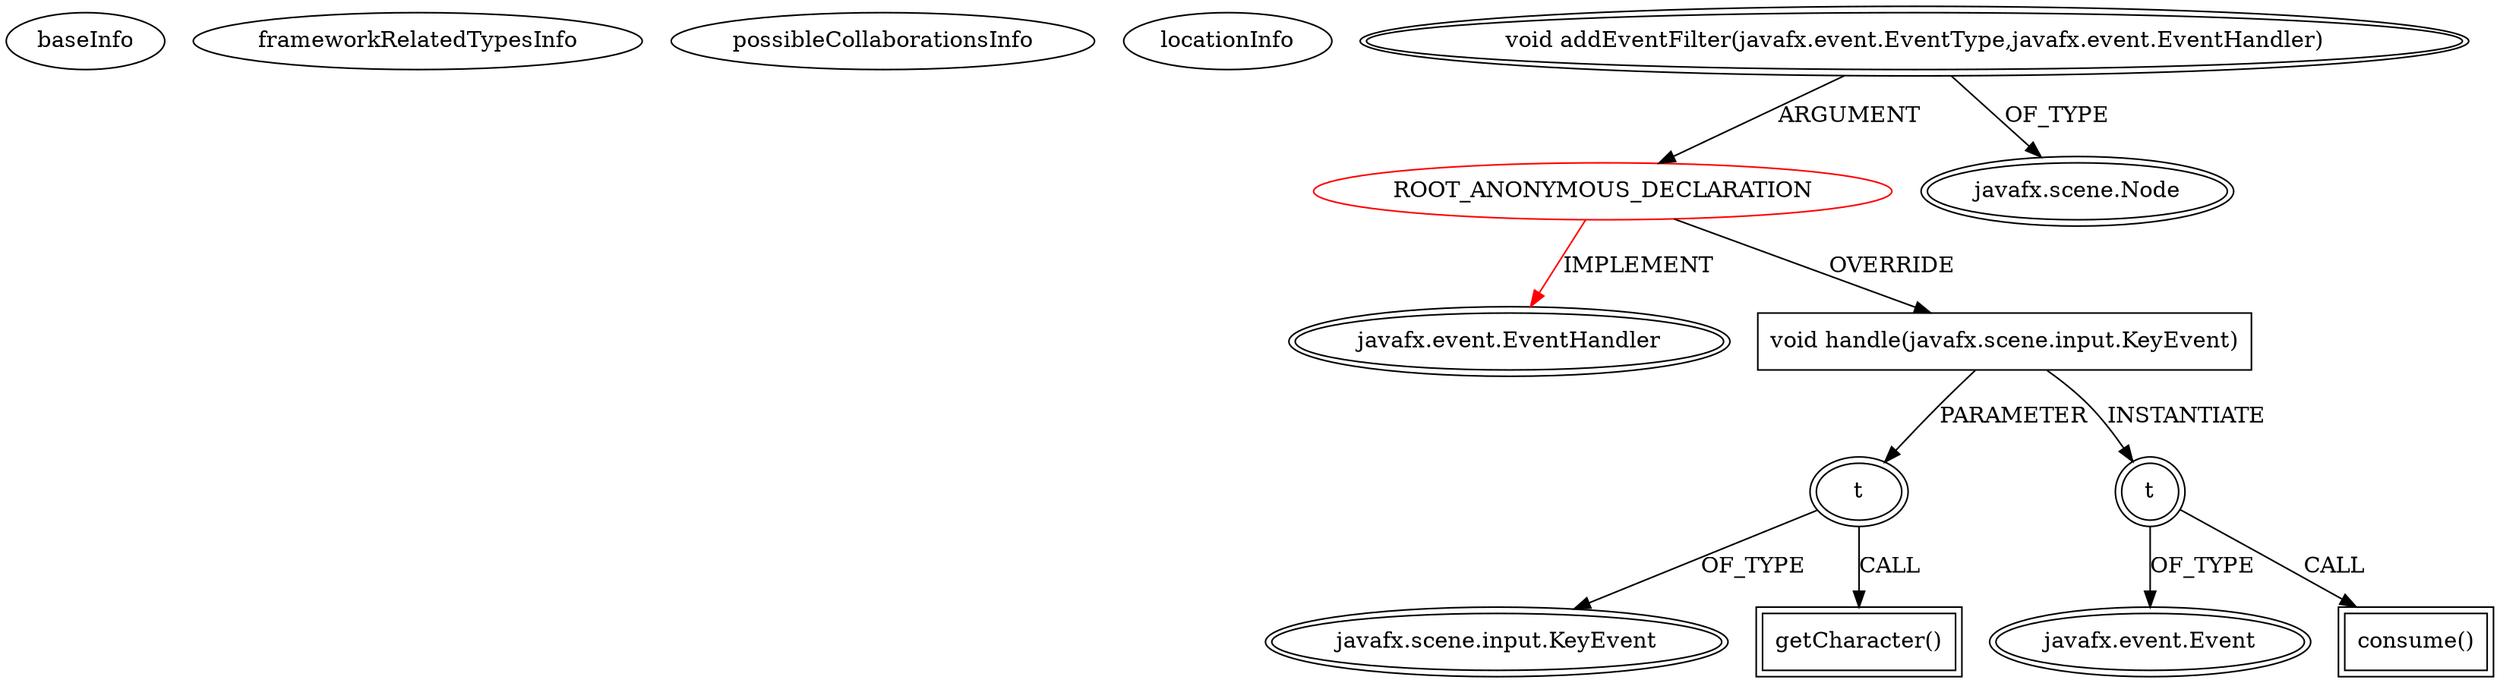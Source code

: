 digraph {
baseInfo[graphId=2605,category="extension_graph",isAnonymous=true,possibleRelation=false]
frameworkRelatedTypesInfo[0="javafx.event.EventHandler"]
possibleCollaborationsInfo[]
locationInfo[projectName="eberson-open-jfx-validation",filePath="/eberson-open-jfx-validation/open-jfx-validation-master/src/main/java/br/org/open/jfx/validation/restrictions/OnlyNumberRestriction.java",contextSignature="void build(javafx.scene.control.TextInputControl)",graphId="2605"]
0[label="ROOT_ANONYMOUS_DECLARATION",vertexType="ROOT_ANONYMOUS_DECLARATION",isFrameworkType=false,color=red]
1[label="javafx.event.EventHandler",vertexType="FRAMEWORK_INTERFACE_TYPE",isFrameworkType=true,peripheries=2]
2[label="void addEventFilter(javafx.event.EventType,javafx.event.EventHandler)",vertexType="OUTSIDE_CALL",isFrameworkType=true,peripheries=2]
3[label="javafx.scene.Node",vertexType="FRAMEWORK_CLASS_TYPE",isFrameworkType=true,peripheries=2]
4[label="void handle(javafx.scene.input.KeyEvent)",vertexType="OVERRIDING_METHOD_DECLARATION",isFrameworkType=false,shape=box]
5[label="t",vertexType="PARAMETER_DECLARATION",isFrameworkType=true,peripheries=2]
6[label="javafx.scene.input.KeyEvent",vertexType="FRAMEWORK_CLASS_TYPE",isFrameworkType=true,peripheries=2]
8[label="getCharacter()",vertexType="INSIDE_CALL",isFrameworkType=true,peripheries=2,shape=box]
9[label="t",vertexType="VARIABLE_EXPRESION",isFrameworkType=true,peripheries=2,shape=circle]
11[label="javafx.event.Event",vertexType="FRAMEWORK_CLASS_TYPE",isFrameworkType=true,peripheries=2]
10[label="consume()",vertexType="INSIDE_CALL",isFrameworkType=true,peripheries=2,shape=box]
0->1[label="IMPLEMENT",color=red]
2->0[label="ARGUMENT"]
2->3[label="OF_TYPE"]
0->4[label="OVERRIDE"]
5->6[label="OF_TYPE"]
4->5[label="PARAMETER"]
5->8[label="CALL"]
4->9[label="INSTANTIATE"]
9->11[label="OF_TYPE"]
9->10[label="CALL"]
}
